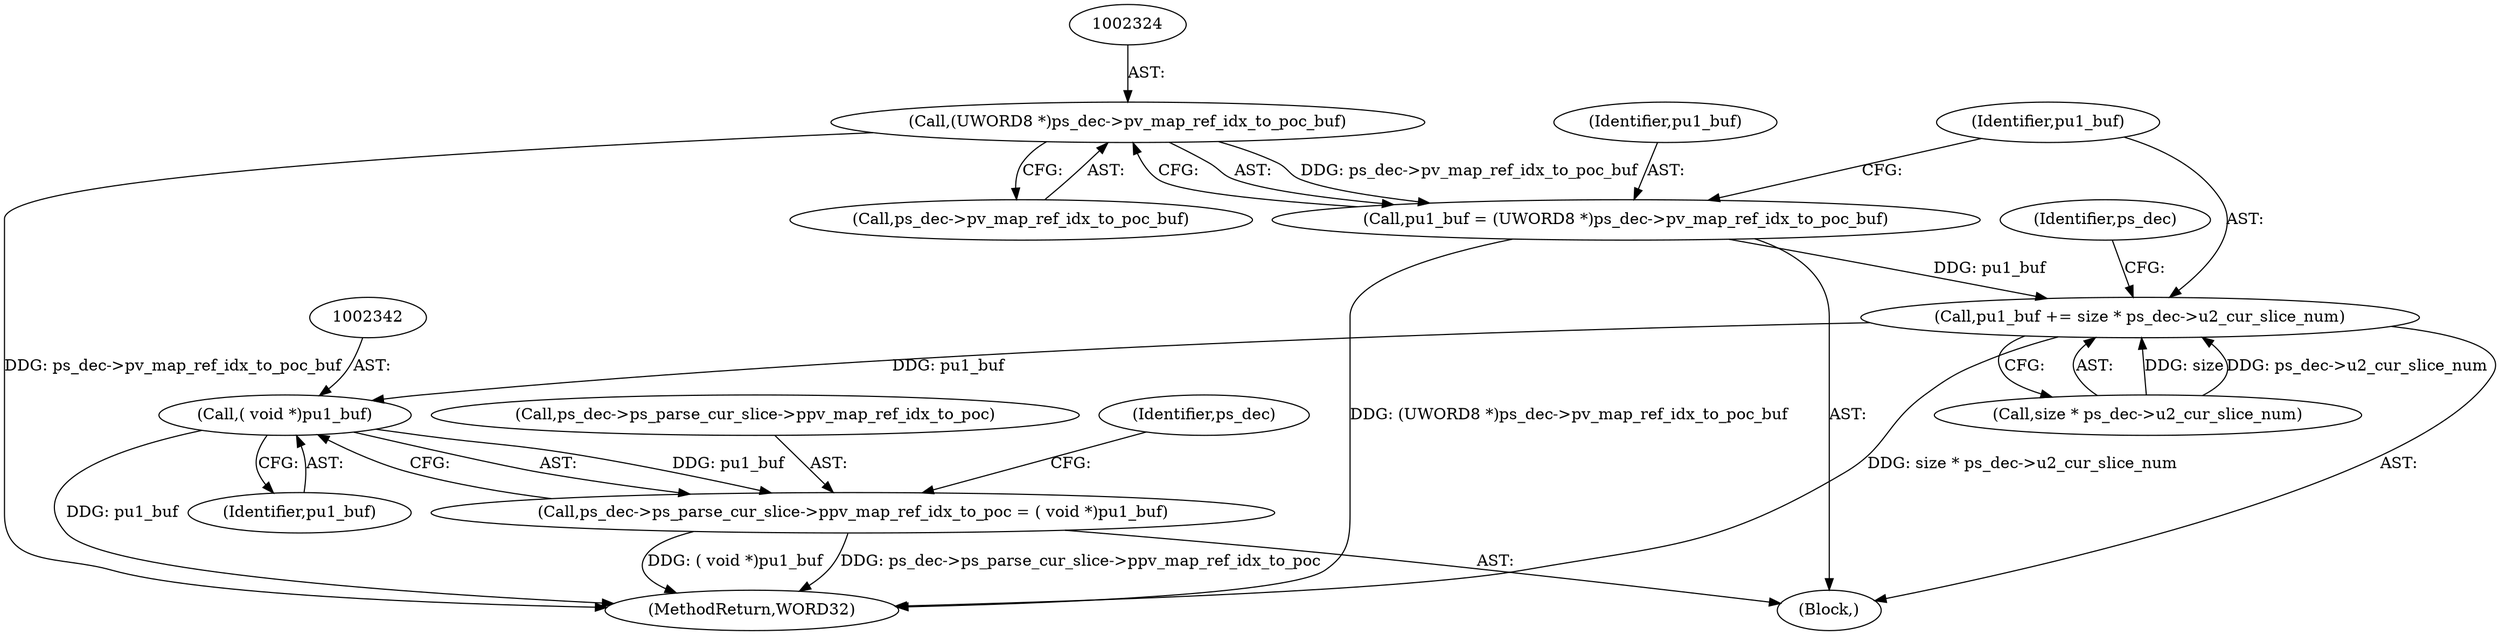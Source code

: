 digraph "0_Android_494561291a503840f385fbcd11d9bc5f4dc502b8_2@pointer" {
"1002323" [label="(Call,(UWORD8 *)ps_dec->pv_map_ref_idx_to_poc_buf)"];
"1002321" [label="(Call,pu1_buf = (UWORD8 *)ps_dec->pv_map_ref_idx_to_poc_buf)"];
"1002328" [label="(Call,pu1_buf += size * ps_dec->u2_cur_slice_num)"];
"1002341" [label="(Call,( void *)pu1_buf)"];
"1002335" [label="(Call,ps_dec->ps_parse_cur_slice->ppv_map_ref_idx_to_poc = ( void *)pu1_buf)"];
"1002336" [label="(Call,ps_dec->ps_parse_cur_slice->ppv_map_ref_idx_to_poc)"];
"1002329" [label="(Identifier,pu1_buf)"];
"1002338" [label="(Identifier,ps_dec)"];
"1002341" [label="(Call,( void *)pu1_buf)"];
"1002346" [label="(Identifier,ps_dec)"];
"1002321" [label="(Call,pu1_buf = (UWORD8 *)ps_dec->pv_map_ref_idx_to_poc_buf)"];
"1002343" [label="(Identifier,pu1_buf)"];
"1002289" [label="(Block,)"];
"1002323" [label="(Call,(UWORD8 *)ps_dec->pv_map_ref_idx_to_poc_buf)"];
"1002325" [label="(Call,ps_dec->pv_map_ref_idx_to_poc_buf)"];
"1002335" [label="(Call,ps_dec->ps_parse_cur_slice->ppv_map_ref_idx_to_poc = ( void *)pu1_buf)"];
"1002328" [label="(Call,pu1_buf += size * ps_dec->u2_cur_slice_num)"];
"1002322" [label="(Identifier,pu1_buf)"];
"1002544" [label="(MethodReturn,WORD32)"];
"1002330" [label="(Call,size * ps_dec->u2_cur_slice_num)"];
"1002323" -> "1002321"  [label="AST: "];
"1002323" -> "1002325"  [label="CFG: "];
"1002324" -> "1002323"  [label="AST: "];
"1002325" -> "1002323"  [label="AST: "];
"1002321" -> "1002323"  [label="CFG: "];
"1002323" -> "1002544"  [label="DDG: ps_dec->pv_map_ref_idx_to_poc_buf"];
"1002323" -> "1002321"  [label="DDG: ps_dec->pv_map_ref_idx_to_poc_buf"];
"1002321" -> "1002289"  [label="AST: "];
"1002322" -> "1002321"  [label="AST: "];
"1002329" -> "1002321"  [label="CFG: "];
"1002321" -> "1002544"  [label="DDG: (UWORD8 *)ps_dec->pv_map_ref_idx_to_poc_buf"];
"1002321" -> "1002328"  [label="DDG: pu1_buf"];
"1002328" -> "1002289"  [label="AST: "];
"1002328" -> "1002330"  [label="CFG: "];
"1002329" -> "1002328"  [label="AST: "];
"1002330" -> "1002328"  [label="AST: "];
"1002338" -> "1002328"  [label="CFG: "];
"1002328" -> "1002544"  [label="DDG: size * ps_dec->u2_cur_slice_num"];
"1002330" -> "1002328"  [label="DDG: size"];
"1002330" -> "1002328"  [label="DDG: ps_dec->u2_cur_slice_num"];
"1002328" -> "1002341"  [label="DDG: pu1_buf"];
"1002341" -> "1002335"  [label="AST: "];
"1002341" -> "1002343"  [label="CFG: "];
"1002342" -> "1002341"  [label="AST: "];
"1002343" -> "1002341"  [label="AST: "];
"1002335" -> "1002341"  [label="CFG: "];
"1002341" -> "1002544"  [label="DDG: pu1_buf"];
"1002341" -> "1002335"  [label="DDG: pu1_buf"];
"1002335" -> "1002289"  [label="AST: "];
"1002336" -> "1002335"  [label="AST: "];
"1002346" -> "1002335"  [label="CFG: "];
"1002335" -> "1002544"  [label="DDG: ps_dec->ps_parse_cur_slice->ppv_map_ref_idx_to_poc"];
"1002335" -> "1002544"  [label="DDG: ( void *)pu1_buf"];
}
